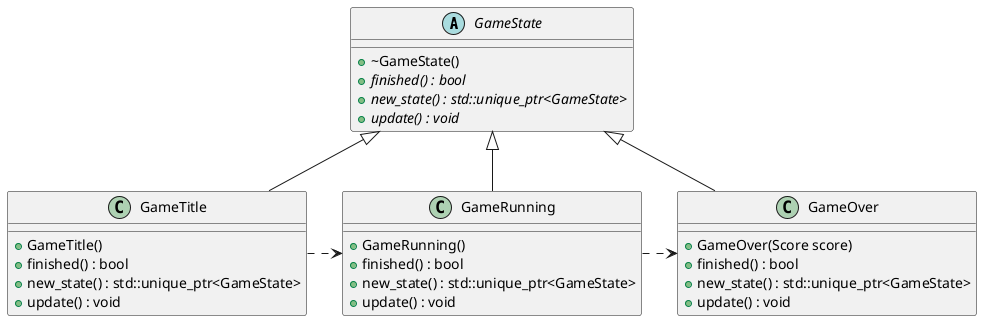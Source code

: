 @startuml

abstract class GameState {
	+~GameState()
	+{abstract} finished() : bool
	+{abstract} new_state() : std::unique_ptr<GameState>
	+{abstract} update() : void
}

together {
    class GameOver {
        +GameOver(Score score)
        +finished() : bool
        +new_state() : std::unique_ptr<GameState>
        +update() : void
    }

    class GameRunning {
        +GameRunning()
        +finished() : bool
        +new_state() : std::unique_ptr<GameState>
        +update() : void
    }

    class GameTitle {
        +GameTitle()
        +finished() : bool
        +new_state() : std::unique_ptr<GameState>
        +update() : void
    }
}

GameState <|-- GameOver
GameState <|-- GameRunning
GameState <|-- GameTitle

GameTitle .right.> GameRunning
GameRunning .right.> GameOver

@enduml
